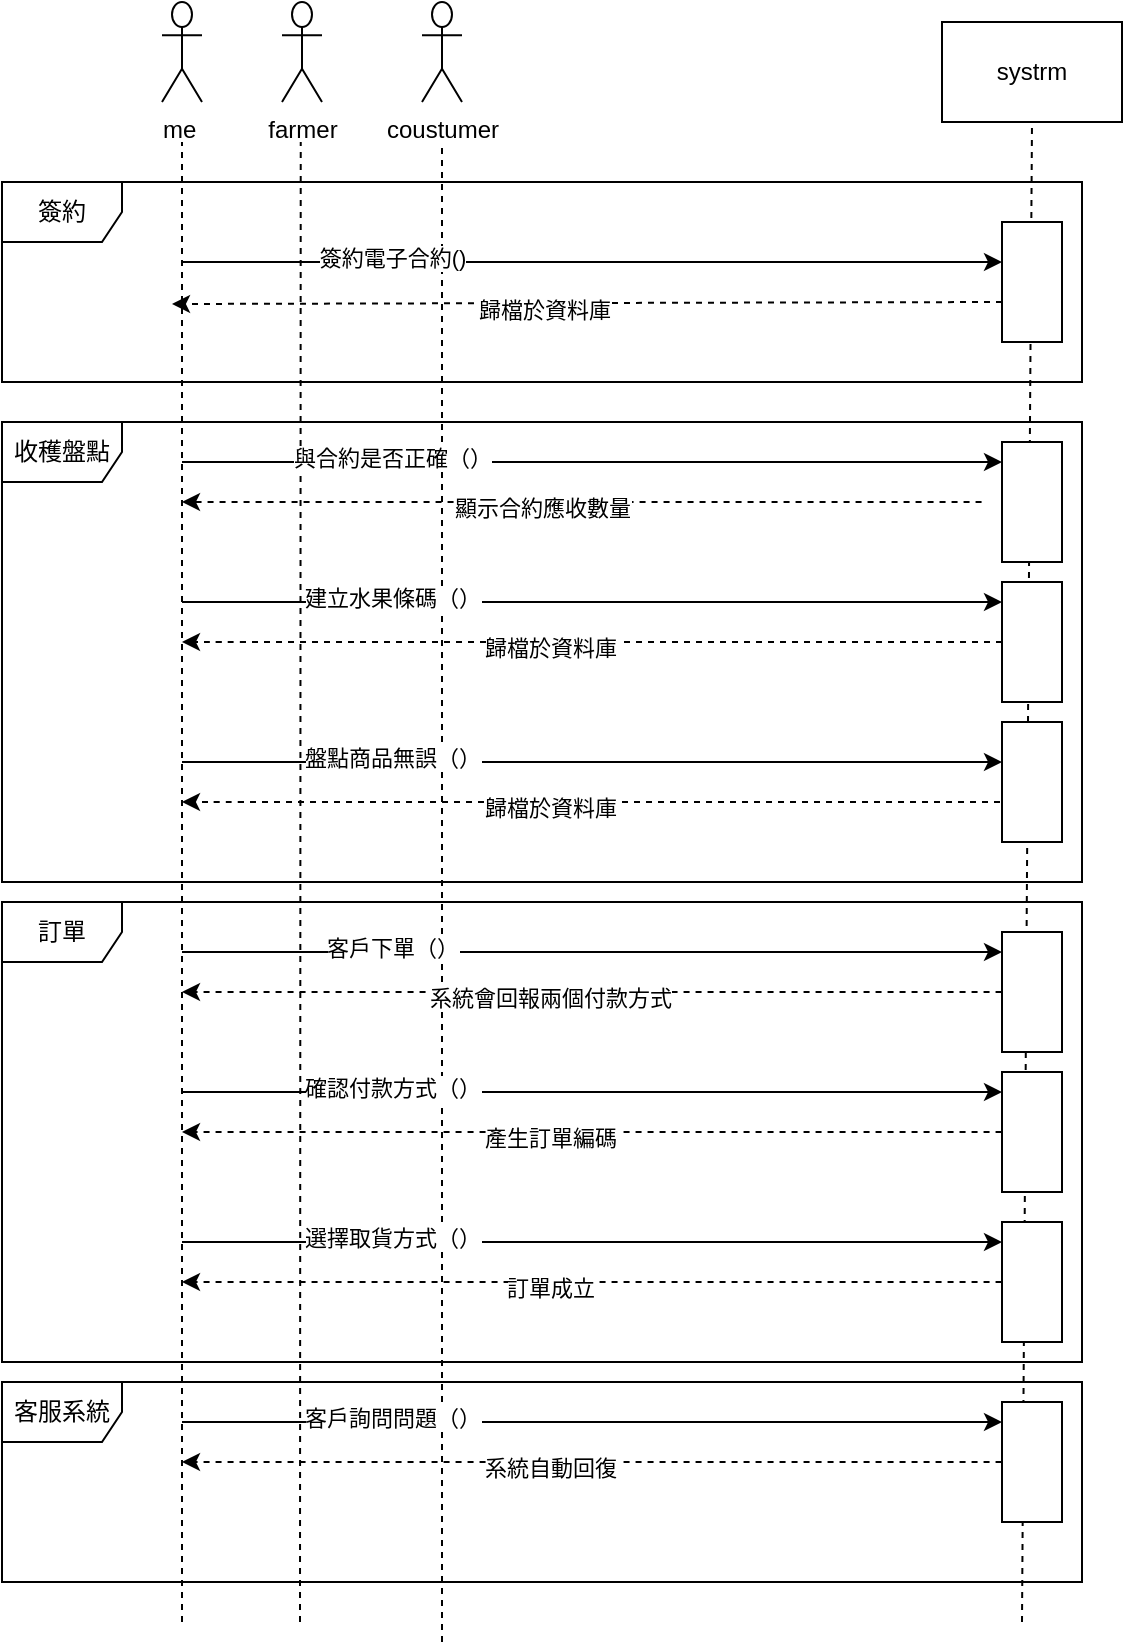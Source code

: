 <mxfile>
    <diagram id="RD2tMFQ6KJdDeDjV_eDR" name="第1頁">
        <mxGraphModel dx="1220" dy="1083" grid="1" gridSize="10" guides="1" tooltips="1" connect="1" arrows="1" fold="1" page="1" pageScale="1" pageWidth="827" pageHeight="1169" math="0" shadow="0">
            <root>
                <mxCell id="0"/>
                <mxCell id="1" parent="0"/>
                <mxCell id="14" value="systrm" style="rounded=0;whiteSpace=wrap;html=1;" parent="1" vertex="1">
                    <mxGeometry x="480" y="70" width="90" height="50" as="geometry"/>
                </mxCell>
                <mxCell id="35" value="" style="endArrow=none;dashed=1;html=1;entryX=0.5;entryY=1;entryDx=0;entryDy=0;" parent="1" edge="1" target="14">
                    <mxGeometry width="50" height="50" relative="1" as="geometry">
                        <mxPoint x="520" y="870" as="sourcePoint"/>
                        <mxPoint x="524.38" y="130" as="targetPoint"/>
                    </mxGeometry>
                </mxCell>
                <mxCell id="76" value="" style="endArrow=none;dashed=1;html=1;entryX=0.5;entryY=1.4;entryDx=0;entryDy=0;entryPerimeter=0;" parent="1" edge="1" target="87">
                    <mxGeometry width="50" height="50" relative="1" as="geometry">
                        <mxPoint x="230" y="880" as="sourcePoint"/>
                        <mxPoint x="229" y="140" as="targetPoint"/>
                    </mxGeometry>
                </mxCell>
                <mxCell id="78" value="簽約" style="shape=umlFrame;whiteSpace=wrap;html=1;" vertex="1" parent="1">
                    <mxGeometry x="10" y="150" width="540" height="100" as="geometry"/>
                </mxCell>
                <mxCell id="81" value="me&amp;nbsp;" style="shape=umlActor;verticalLabelPosition=bottom;verticalAlign=top;html=1;" vertex="1" parent="1">
                    <mxGeometry x="90" y="60" width="20" height="50" as="geometry"/>
                </mxCell>
                <mxCell id="82" value="" style="endArrow=none;dashed=1;html=1;" edge="1" parent="1">
                    <mxGeometry width="50" height="50" relative="1" as="geometry">
                        <mxPoint x="100" y="870" as="sourcePoint"/>
                        <mxPoint x="100" y="130" as="targetPoint"/>
                    </mxGeometry>
                </mxCell>
                <mxCell id="85" value="farmer&lt;br&gt;" style="shape=umlActor;verticalLabelPosition=bottom;verticalAlign=top;html=1;" vertex="1" parent="1">
                    <mxGeometry x="150" y="60" width="20" height="50" as="geometry"/>
                </mxCell>
                <mxCell id="87" value="coustumer" style="shape=umlActor;verticalLabelPosition=bottom;verticalAlign=top;html=1;" vertex="1" parent="1">
                    <mxGeometry x="220" y="60" width="20" height="50" as="geometry"/>
                </mxCell>
                <mxCell id="92" value="" style="endArrow=none;dashed=1;html=1;" edge="1" parent="1">
                    <mxGeometry width="50" height="50" relative="1" as="geometry">
                        <mxPoint x="159" y="870" as="sourcePoint"/>
                        <mxPoint x="159.37" y="130" as="targetPoint"/>
                    </mxGeometry>
                </mxCell>
                <mxCell id="94" value="" style="rounded=0;whiteSpace=wrap;html=1;flipV=1;flipH=1;direction=south;" vertex="1" parent="1">
                    <mxGeometry x="510" y="170" width="30" height="60" as="geometry"/>
                </mxCell>
                <mxCell id="95" value="" style="endArrow=classic;html=1;" edge="1" parent="1">
                    <mxGeometry width="50" height="50" relative="1" as="geometry">
                        <mxPoint x="100" y="190" as="sourcePoint"/>
                        <mxPoint x="510" y="190" as="targetPoint"/>
                    </mxGeometry>
                </mxCell>
                <mxCell id="101" value="簽約電子合約()" style="edgeLabel;html=1;align=center;verticalAlign=middle;resizable=0;points=[];" vertex="1" connectable="0" parent="95">
                    <mxGeometry x="-0.49" y="2" relative="1" as="geometry">
                        <mxPoint as="offset"/>
                    </mxGeometry>
                </mxCell>
                <mxCell id="103" value="" style="endArrow=classic;html=1;dashed=1;" edge="1" parent="1">
                    <mxGeometry width="50" height="50" relative="1" as="geometry">
                        <mxPoint x="510" y="210" as="sourcePoint"/>
                        <mxPoint x="95" y="211" as="targetPoint"/>
                    </mxGeometry>
                </mxCell>
                <mxCell id="104" value="歸檔於資料庫" style="edgeLabel;html=1;align=center;verticalAlign=middle;resizable=0;points=[];" vertex="1" connectable="0" parent="103">
                    <mxGeometry x="0.099" y="3" relative="1" as="geometry">
                        <mxPoint x="-1" as="offset"/>
                    </mxGeometry>
                </mxCell>
                <mxCell id="105" value="收穫盤點" style="shape=umlFrame;whiteSpace=wrap;html=1;" vertex="1" parent="1">
                    <mxGeometry x="10" y="270" width="540" height="230" as="geometry"/>
                </mxCell>
                <mxCell id="106" value="" style="rounded=0;whiteSpace=wrap;html=1;flipV=1;flipH=1;direction=south;" vertex="1" parent="1">
                    <mxGeometry x="510" y="280" width="30" height="60" as="geometry"/>
                </mxCell>
                <mxCell id="107" value="" style="endArrow=classic;html=1;" edge="1" parent="1">
                    <mxGeometry width="50" height="50" relative="1" as="geometry">
                        <mxPoint x="100.0" y="290" as="sourcePoint"/>
                        <mxPoint x="510" y="290" as="targetPoint"/>
                    </mxGeometry>
                </mxCell>
                <mxCell id="108" value="與合約是否正確（）" style="edgeLabel;html=1;align=center;verticalAlign=middle;resizable=0;points=[];" vertex="1" connectable="0" parent="107">
                    <mxGeometry x="-0.49" y="2" relative="1" as="geometry">
                        <mxPoint as="offset"/>
                    </mxGeometry>
                </mxCell>
                <mxCell id="109" value="" style="endArrow=classic;html=1;dashed=1;exitX=0.907;exitY=0.174;exitDx=0;exitDy=0;exitPerimeter=0;" edge="1" parent="1" source="105">
                    <mxGeometry width="50" height="50" relative="1" as="geometry">
                        <mxPoint x="490" y="310" as="sourcePoint"/>
                        <mxPoint x="100" y="310" as="targetPoint"/>
                    </mxGeometry>
                </mxCell>
                <mxCell id="110" value="顯示合約應收數量" style="edgeLabel;html=1;align=center;verticalAlign=middle;resizable=0;points=[];" vertex="1" connectable="0" parent="109">
                    <mxGeometry x="0.099" y="3" relative="1" as="geometry">
                        <mxPoint x="-1" as="offset"/>
                    </mxGeometry>
                </mxCell>
                <mxCell id="111" value="" style="rounded=0;whiteSpace=wrap;html=1;flipV=1;flipH=1;direction=south;" vertex="1" parent="1">
                    <mxGeometry x="510" y="350" width="30" height="60" as="geometry"/>
                </mxCell>
                <mxCell id="113" value="" style="endArrow=classic;html=1;" edge="1" parent="1">
                    <mxGeometry width="50" height="50" relative="1" as="geometry">
                        <mxPoint x="100.0" y="360" as="sourcePoint"/>
                        <mxPoint x="510" y="360" as="targetPoint"/>
                    </mxGeometry>
                </mxCell>
                <mxCell id="114" value="建立水果條碼（）" style="edgeLabel;html=1;align=center;verticalAlign=middle;resizable=0;points=[];" vertex="1" connectable="0" parent="113">
                    <mxGeometry x="-0.49" y="2" relative="1" as="geometry">
                        <mxPoint as="offset"/>
                    </mxGeometry>
                </mxCell>
                <mxCell id="117" value="" style="endArrow=classic;html=1;dashed=1;exitX=0.5;exitY=1;exitDx=0;exitDy=0;" edge="1" parent="1" source="111">
                    <mxGeometry width="50" height="50" relative="1" as="geometry">
                        <mxPoint x="510" y="384.66" as="sourcePoint"/>
                        <mxPoint x="100" y="380" as="targetPoint"/>
                        <Array as="points">
                            <mxPoint x="120" y="380"/>
                        </Array>
                    </mxGeometry>
                </mxCell>
                <mxCell id="118" value="歸檔於資料庫" style="edgeLabel;html=1;align=center;verticalAlign=middle;resizable=0;points=[];" vertex="1" connectable="0" parent="117">
                    <mxGeometry x="0.099" y="3" relative="1" as="geometry">
                        <mxPoint x="-1" as="offset"/>
                    </mxGeometry>
                </mxCell>
                <mxCell id="125" value="" style="rounded=0;whiteSpace=wrap;html=1;flipV=1;flipH=1;direction=south;" vertex="1" parent="1">
                    <mxGeometry x="510" y="420" width="30" height="60" as="geometry"/>
                </mxCell>
                <mxCell id="126" value="" style="endArrow=classic;html=1;" edge="1" parent="1">
                    <mxGeometry width="50" height="50" relative="1" as="geometry">
                        <mxPoint x="100.0" y="440" as="sourcePoint"/>
                        <mxPoint x="510" y="440" as="targetPoint"/>
                    </mxGeometry>
                </mxCell>
                <mxCell id="127" value="盤點商品無誤（）" style="edgeLabel;html=1;align=center;verticalAlign=middle;resizable=0;points=[];" vertex="1" connectable="0" parent="126">
                    <mxGeometry x="-0.49" y="2" relative="1" as="geometry">
                        <mxPoint as="offset"/>
                    </mxGeometry>
                </mxCell>
                <mxCell id="128" value="" style="endArrow=classic;html=1;dashed=1;" edge="1" parent="1">
                    <mxGeometry width="50" height="50" relative="1" as="geometry">
                        <mxPoint x="509" y="460" as="sourcePoint"/>
                        <mxPoint x="100" y="460" as="targetPoint"/>
                        <Array as="points">
                            <mxPoint x="430" y="460"/>
                            <mxPoint x="200" y="460"/>
                            <mxPoint x="120" y="460"/>
                        </Array>
                    </mxGeometry>
                </mxCell>
                <mxCell id="129" value="歸檔於資料庫" style="edgeLabel;html=1;align=center;verticalAlign=middle;resizable=0;points=[];" vertex="1" connectable="0" parent="128">
                    <mxGeometry x="0.099" y="3" relative="1" as="geometry">
                        <mxPoint x="-1" as="offset"/>
                    </mxGeometry>
                </mxCell>
                <mxCell id="134" value="訂單" style="shape=umlFrame;whiteSpace=wrap;html=1;" vertex="1" parent="1">
                    <mxGeometry x="10" y="510" width="540" height="230" as="geometry"/>
                </mxCell>
                <mxCell id="144" value="" style="rounded=0;whiteSpace=wrap;html=1;flipV=1;flipH=1;direction=south;" vertex="1" parent="1">
                    <mxGeometry x="510" y="525" width="30" height="60" as="geometry"/>
                </mxCell>
                <mxCell id="145" value="" style="endArrow=classic;html=1;" edge="1" parent="1">
                    <mxGeometry width="50" height="50" relative="1" as="geometry">
                        <mxPoint x="100.0" y="535" as="sourcePoint"/>
                        <mxPoint x="510" y="535" as="targetPoint"/>
                    </mxGeometry>
                </mxCell>
                <mxCell id="146" value="客戶下單（）" style="edgeLabel;html=1;align=center;verticalAlign=middle;resizable=0;points=[];" vertex="1" connectable="0" parent="145">
                    <mxGeometry x="-0.49" y="2" relative="1" as="geometry">
                        <mxPoint as="offset"/>
                    </mxGeometry>
                </mxCell>
                <mxCell id="147" value="" style="endArrow=classic;html=1;dashed=1;exitX=0.907;exitY=0.174;exitDx=0;exitDy=0;exitPerimeter=0;" edge="1" parent="1">
                    <mxGeometry width="50" height="50" relative="1" as="geometry">
                        <mxPoint x="509.78" y="555.02" as="sourcePoint"/>
                        <mxPoint x="100" y="555" as="targetPoint"/>
                    </mxGeometry>
                </mxCell>
                <mxCell id="148" value="系統會回報兩個付款方式" style="edgeLabel;html=1;align=center;verticalAlign=middle;resizable=0;points=[];" vertex="1" connectable="0" parent="147">
                    <mxGeometry x="0.099" y="3" relative="1" as="geometry">
                        <mxPoint x="-1" as="offset"/>
                    </mxGeometry>
                </mxCell>
                <mxCell id="149" value="" style="rounded=0;whiteSpace=wrap;html=1;flipV=1;flipH=1;direction=south;" vertex="1" parent="1">
                    <mxGeometry x="510" y="595" width="30" height="60" as="geometry"/>
                </mxCell>
                <mxCell id="150" value="" style="endArrow=classic;html=1;" edge="1" parent="1">
                    <mxGeometry width="50" height="50" relative="1" as="geometry">
                        <mxPoint x="100.0" y="605" as="sourcePoint"/>
                        <mxPoint x="510" y="605" as="targetPoint"/>
                    </mxGeometry>
                </mxCell>
                <mxCell id="151" value="確認付款方式（）" style="edgeLabel;html=1;align=center;verticalAlign=middle;resizable=0;points=[];" vertex="1" connectable="0" parent="150">
                    <mxGeometry x="-0.49" y="2" relative="1" as="geometry">
                        <mxPoint as="offset"/>
                    </mxGeometry>
                </mxCell>
                <mxCell id="152" value="" style="endArrow=classic;html=1;dashed=1;exitX=0.907;exitY=0.174;exitDx=0;exitDy=0;exitPerimeter=0;" edge="1" parent="1">
                    <mxGeometry width="50" height="50" relative="1" as="geometry">
                        <mxPoint x="509.78" y="625.02" as="sourcePoint"/>
                        <mxPoint x="100" y="625" as="targetPoint"/>
                    </mxGeometry>
                </mxCell>
                <mxCell id="153" value="產生訂單編碼" style="edgeLabel;html=1;align=center;verticalAlign=middle;resizable=0;points=[];" vertex="1" connectable="0" parent="152">
                    <mxGeometry x="0.099" y="3" relative="1" as="geometry">
                        <mxPoint x="-1" as="offset"/>
                    </mxGeometry>
                </mxCell>
                <mxCell id="155" value="" style="rounded=0;whiteSpace=wrap;html=1;flipV=1;flipH=1;direction=south;" vertex="1" parent="1">
                    <mxGeometry x="510" y="670" width="30" height="60" as="geometry"/>
                </mxCell>
                <mxCell id="156" value="" style="endArrow=classic;html=1;" edge="1" parent="1">
                    <mxGeometry width="50" height="50" relative="1" as="geometry">
                        <mxPoint x="100.0" y="680" as="sourcePoint"/>
                        <mxPoint x="510" y="680" as="targetPoint"/>
                    </mxGeometry>
                </mxCell>
                <mxCell id="157" value="選擇取貨方式（）" style="edgeLabel;html=1;align=center;verticalAlign=middle;resizable=0;points=[];" vertex="1" connectable="0" parent="156">
                    <mxGeometry x="-0.49" y="2" relative="1" as="geometry">
                        <mxPoint as="offset"/>
                    </mxGeometry>
                </mxCell>
                <mxCell id="158" value="" style="endArrow=classic;html=1;dashed=1;exitX=0.907;exitY=0.174;exitDx=0;exitDy=0;exitPerimeter=0;" edge="1" parent="1">
                    <mxGeometry width="50" height="50" relative="1" as="geometry">
                        <mxPoint x="509.78" y="700.02" as="sourcePoint"/>
                        <mxPoint x="100" y="700" as="targetPoint"/>
                    </mxGeometry>
                </mxCell>
                <mxCell id="159" value="訂單成立" style="edgeLabel;html=1;align=center;verticalAlign=middle;resizable=0;points=[];" vertex="1" connectable="0" parent="158">
                    <mxGeometry x="0.099" y="3" relative="1" as="geometry">
                        <mxPoint x="-1" as="offset"/>
                    </mxGeometry>
                </mxCell>
                <mxCell id="160" value="客服系統" style="shape=umlFrame;whiteSpace=wrap;html=1;" vertex="1" parent="1">
                    <mxGeometry x="10" y="750" width="540" height="100" as="geometry"/>
                </mxCell>
                <mxCell id="161" value="" style="rounded=0;whiteSpace=wrap;html=1;flipV=1;flipH=1;direction=south;" vertex="1" parent="1">
                    <mxGeometry x="510" y="760" width="30" height="60" as="geometry"/>
                </mxCell>
                <mxCell id="162" value="" style="endArrow=classic;html=1;" edge="1" parent="1">
                    <mxGeometry width="50" height="50" relative="1" as="geometry">
                        <mxPoint x="100.0" y="770" as="sourcePoint"/>
                        <mxPoint x="510" y="770" as="targetPoint"/>
                    </mxGeometry>
                </mxCell>
                <mxCell id="163" value="客戶詢問問題（）" style="edgeLabel;html=1;align=center;verticalAlign=middle;resizable=0;points=[];" vertex="1" connectable="0" parent="162">
                    <mxGeometry x="-0.49" y="2" relative="1" as="geometry">
                        <mxPoint as="offset"/>
                    </mxGeometry>
                </mxCell>
                <mxCell id="164" value="" style="endArrow=classic;html=1;dashed=1;exitX=0.907;exitY=0.174;exitDx=0;exitDy=0;exitPerimeter=0;" edge="1" parent="1">
                    <mxGeometry width="50" height="50" relative="1" as="geometry">
                        <mxPoint x="509.78" y="790.02" as="sourcePoint"/>
                        <mxPoint x="100" y="790" as="targetPoint"/>
                    </mxGeometry>
                </mxCell>
                <mxCell id="165" value="系統自動回復" style="edgeLabel;html=1;align=center;verticalAlign=middle;resizable=0;points=[];" vertex="1" connectable="0" parent="164">
                    <mxGeometry x="0.099" y="3" relative="1" as="geometry">
                        <mxPoint x="-1" as="offset"/>
                    </mxGeometry>
                </mxCell>
            </root>
        </mxGraphModel>
    </diagram>
</mxfile>